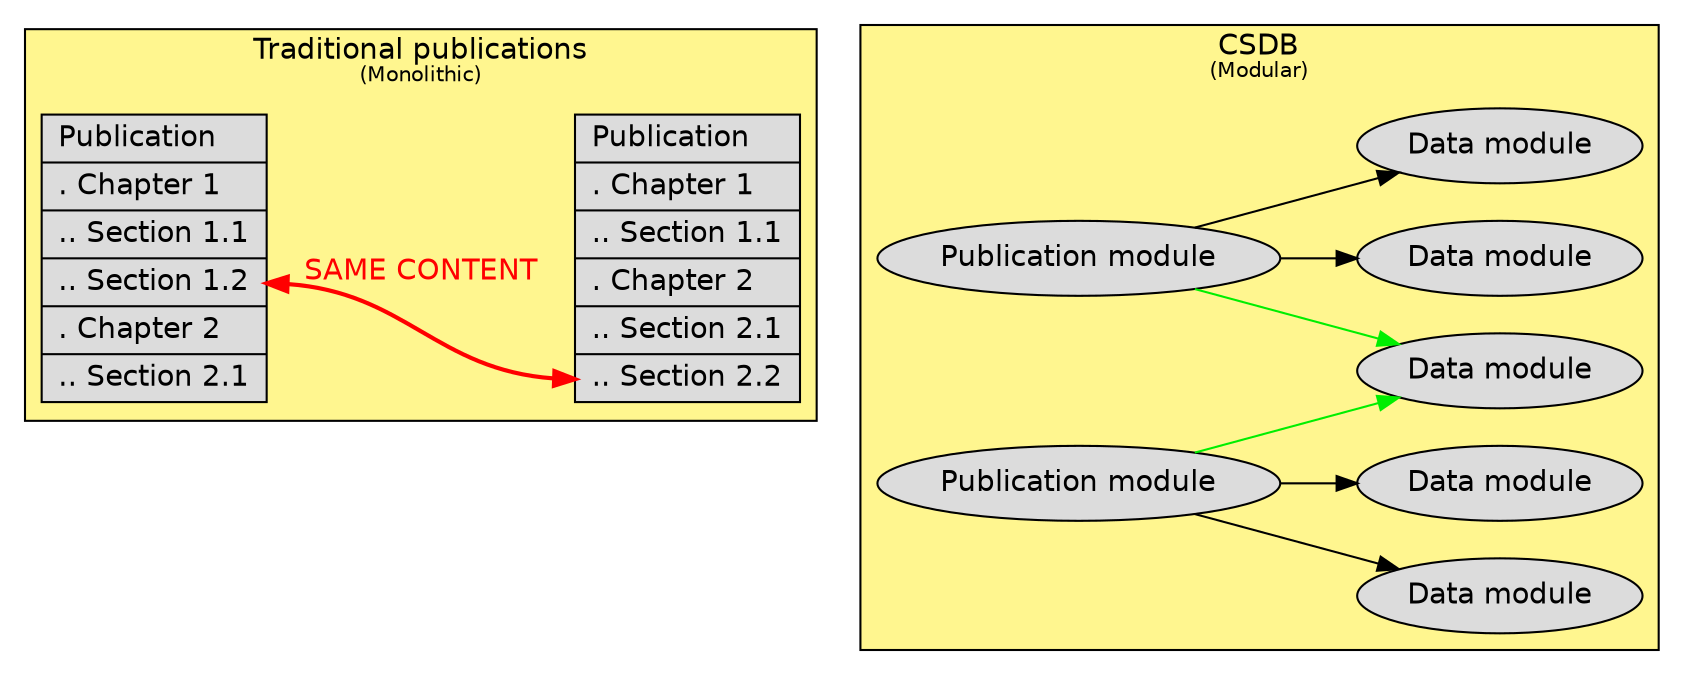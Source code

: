 digraph {
	fontname = Helvetica
	rankdir = LR
	style = filled

	node [
		fontname = Helvetica
		style = filled
		fillcolor = gainsboro
	]

	edge [
		fontname = "Helvetica"
	]

	subgraph cluster_traditional {
		label = <Traditional publications<br/><font point-size="10">(Monolithic)</font>>
		fillcolor = khaki1

		node [
			shape = record
		]

		pub_traditional1 [
			label = "<f0>Publication\l|. Chapter 1\l|.. Section 1.1\l|<f1>.. Section 1.2\l|. Chapter 2\l|.. Section 2.1"
		]

		pub_traditional2 [
			label = "<f0>Publication\l|. Chapter 1\l|.. Section 1.1\l|. Chapter 2\l|.. Section 2.1\l|<f1>.. Section 2.2\l"
		]

		pub_traditional1:f1 -> pub_traditional2:f1 [
			color = red
			label = "SAME CONTENT"
			fontcolor = red
			style = bold
			dir = both
		]
	}

	subgraph cluster_s1000d {
		label = <CSDB<br/><font point-size="10">(Modular)</font>>
		fillcolor = khaki1

		pub_s1000d1 [
			label = "Publication module"
		]

		dm1 [
			label = "Data module"
		]

		dm2 [
			label = "Data module"
		]

		dm3 [
			label = "Data module"
		]

		pub_s1000d2 [
			label = "Publication module"
		]

		dm4 [
			label = "Data module"
		]

		dm5 [
			label = "Data module"
		]
		
		pub_s1000d1 -> dm1
		pub_s1000d1 -> dm2
		pub_s1000d1 -> dm3 [
			color = green2
			//label = "SHARED"
			fontcolor = green2
		]

		pub_s1000d2 -> dm3 [
			color = green2
			//label = "SHARED"
			fontcolor = green2
		]
		pub_s1000d2 -> dm4
		pub_s1000d2 -> dm5
	}

	pub_traditional2 -> pub_s1000d1 [
		style = invis
	]
}
